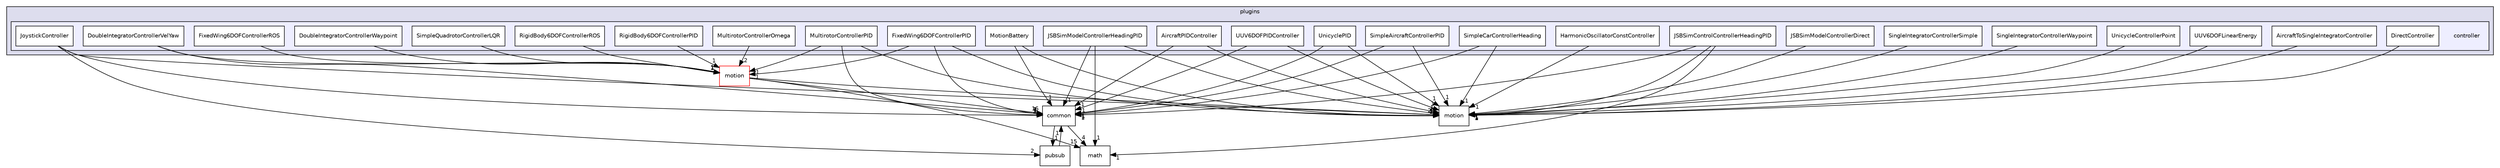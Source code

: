 digraph "/root/scrimmage/scrimmage/include/scrimmage/plugins/controller" {
  compound=true
  node [ fontsize="10", fontname="Helvetica"];
  edge [ labelfontsize="10", labelfontname="Helvetica"];
  subgraph clusterdir_7370054b6647b017d0eee4f04ea2ba4f {
    graph [ bgcolor="#ddddee", pencolor="black", label="plugins" fontname="Helvetica", fontsize="10", URL="dir_7370054b6647b017d0eee4f04ea2ba4f.html"]
  subgraph clusterdir_da9620d34cca5c42773312c818662e06 {
    graph [ bgcolor="#eeeeff", pencolor="black", label="" URL="dir_da9620d34cca5c42773312c818662e06.html"];
    dir_da9620d34cca5c42773312c818662e06 [shape=plaintext label="controller"];
    dir_a841f6c0948b80f3cdaf0d15e6b5d9fe [shape=box label="AircraftPIDController" color="black" fillcolor="white" style="filled" URL="dir_a841f6c0948b80f3cdaf0d15e6b5d9fe.html"];
    dir_94920339867169d96b57ae2417d1ff0c [shape=box label="AircraftToSingleIntegratorController" color="black" fillcolor="white" style="filled" URL="dir_94920339867169d96b57ae2417d1ff0c.html"];
    dir_8dcc39e532f73aea5cf014bb54356b5b [shape=box label="DirectController" color="black" fillcolor="white" style="filled" URL="dir_8dcc39e532f73aea5cf014bb54356b5b.html"];
    dir_f0c2be0f10df1659c52d8b6b7734537a [shape=box label="DoubleIntegratorControllerVelYaw" color="black" fillcolor="white" style="filled" URL="dir_f0c2be0f10df1659c52d8b6b7734537a.html"];
    dir_73075f56f5ff9f2d37560a22b0c682d0 [shape=box label="DoubleIntegratorControllerWaypoint" color="black" fillcolor="white" style="filled" URL="dir_73075f56f5ff9f2d37560a22b0c682d0.html"];
    dir_a074cb0be022cfa3422941b44cc1521f [shape=box label="FixedWing6DOFControllerPID" color="black" fillcolor="white" style="filled" URL="dir_a074cb0be022cfa3422941b44cc1521f.html"];
    dir_80ead92a4be0fc1508ba26911f104faf [shape=box label="FixedWing6DOFControllerROS" color="black" fillcolor="white" style="filled" URL="dir_80ead92a4be0fc1508ba26911f104faf.html"];
    dir_f79b77084d0c92f5c9d062da4c544dc7 [shape=box label="HarmonicOscillatorConstController" color="black" fillcolor="white" style="filled" URL="dir_f79b77084d0c92f5c9d062da4c544dc7.html"];
    dir_22d8401f32478ce5cd5576d7a8a56290 [shape=box label="JoystickController" color="black" fillcolor="white" style="filled" URL="dir_22d8401f32478ce5cd5576d7a8a56290.html"];
    dir_4ccac974586df0a9d4154d149e143672 [shape=box label="JSBSimControlControllerHeadingPID" color="black" fillcolor="white" style="filled" URL="dir_4ccac974586df0a9d4154d149e143672.html"];
    dir_22d3e75af10204b1b721f03606bcb6d3 [shape=box label="JSBSimModelControllerDirect" color="black" fillcolor="white" style="filled" URL="dir_22d3e75af10204b1b721f03606bcb6d3.html"];
    dir_26df2ef8209da3c7ce608d4682384e9d [shape=box label="JSBSimModelControllerHeadingPID" color="black" fillcolor="white" style="filled" URL="dir_26df2ef8209da3c7ce608d4682384e9d.html"];
    dir_6535da3da4d96bffec23dd74962f2248 [shape=box label="MotionBattery" color="black" fillcolor="white" style="filled" URL="dir_6535da3da4d96bffec23dd74962f2248.html"];
    dir_b21bd10ca32d81750a1d6da25ba47237 [shape=box label="MultirotorControllerOmega" color="black" fillcolor="white" style="filled" URL="dir_b21bd10ca32d81750a1d6da25ba47237.html"];
    dir_42ef05cec110449227ff9fbe557738f3 [shape=box label="MultirotorControllerPID" color="black" fillcolor="white" style="filled" URL="dir_42ef05cec110449227ff9fbe557738f3.html"];
    dir_8b86395ad2ca177b78562095138a76f6 [shape=box label="RigidBody6DOFControllerPID" color="black" fillcolor="white" style="filled" URL="dir_8b86395ad2ca177b78562095138a76f6.html"];
    dir_615b4477dc09490f253832c9686b02fa [shape=box label="RigidBody6DOFControllerROS" color="black" fillcolor="white" style="filled" URL="dir_615b4477dc09490f253832c9686b02fa.html"];
    dir_f9f53dc9942ca448871ed339de9d61d0 [shape=box label="SimpleAircraftControllerPID" color="black" fillcolor="white" style="filled" URL="dir_f9f53dc9942ca448871ed339de9d61d0.html"];
    dir_5636df4468a1753255dddcf8ca5264a2 [shape=box label="SimpleCarControllerHeading" color="black" fillcolor="white" style="filled" URL="dir_5636df4468a1753255dddcf8ca5264a2.html"];
    dir_489117e06841f1d0bf8504e4a981e86e [shape=box label="SimpleQuadrotorControllerLQR" color="black" fillcolor="white" style="filled" URL="dir_489117e06841f1d0bf8504e4a981e86e.html"];
    dir_7515f1f6416e9a2d74b68c80b926556b [shape=box label="SingleIntegratorControllerSimple" color="black" fillcolor="white" style="filled" URL="dir_7515f1f6416e9a2d74b68c80b926556b.html"];
    dir_3c8522e840fe3dda956b102b8fd90be2 [shape=box label="SingleIntegratorControllerWaypoint" color="black" fillcolor="white" style="filled" URL="dir_3c8522e840fe3dda956b102b8fd90be2.html"];
    dir_01f87033a2ef934637b502976c190a0f [shape=box label="UnicycleControllerPoint" color="black" fillcolor="white" style="filled" URL="dir_01f87033a2ef934637b502976c190a0f.html"];
    dir_ee8eb84947ab8e192dc9a79174d97fea [shape=box label="UnicyclePID" color="black" fillcolor="white" style="filled" URL="dir_ee8eb84947ab8e192dc9a79174d97fea.html"];
    dir_3d7d22305d5431dc9e37b911edd43aab [shape=box label="UUV6DOFLinearEnergy" color="black" fillcolor="white" style="filled" URL="dir_3d7d22305d5431dc9e37b911edd43aab.html"];
    dir_075b12881e0db86ff29bc88789775bc3 [shape=box label="UUV6DOFPIDController" color="black" fillcolor="white" style="filled" URL="dir_075b12881e0db86ff29bc88789775bc3.html"];
  }
  }
  dir_accb3fd3c749527533ae278fdffb4d13 [shape=box label="motion" fillcolor="white" style="filled" color="red" URL="dir_accb3fd3c749527533ae278fdffb4d13.html"];
  dir_edb592701dc45cc21f3d1cc2e72efe9a [shape=box label="common" URL="dir_edb592701dc45cc21f3d1cc2e72efe9a.html"];
  dir_225ac9950e75cf8b57b2a00ffecc8137 [shape=box label="motion" URL="dir_225ac9950e75cf8b57b2a00ffecc8137.html"];
  dir_8f25491911d3a3415d21158b3a48c0c1 [shape=box label="pubsub" URL="dir_8f25491911d3a3415d21158b3a48c0c1.html"];
  dir_4281587931951fcc16b7a6ccc116b5d1 [shape=box label="math" URL="dir_4281587931951fcc16b7a6ccc116b5d1.html"];
  dir_94920339867169d96b57ae2417d1ff0c->dir_225ac9950e75cf8b57b2a00ffecc8137 [headlabel="1", labeldistance=1.5 headhref="dir_000059_000012.html"];
  dir_f79b77084d0c92f5c9d062da4c544dc7->dir_225ac9950e75cf8b57b2a00ffecc8137 [headlabel="1", labeldistance=1.5 headhref="dir_000065_000012.html"];
  dir_a074cb0be022cfa3422941b44cc1521f->dir_accb3fd3c749527533ae278fdffb4d13 [headlabel="1", labeldistance=1.5 headhref="dir_000063_000107.html"];
  dir_a074cb0be022cfa3422941b44cc1521f->dir_edb592701dc45cc21f3d1cc2e72efe9a [headlabel="1", labeldistance=1.5 headhref="dir_000063_000007.html"];
  dir_a074cb0be022cfa3422941b44cc1521f->dir_225ac9950e75cf8b57b2a00ffecc8137 [headlabel="1", labeldistance=1.5 headhref="dir_000063_000012.html"];
  dir_615b4477dc09490f253832c9686b02fa->dir_accb3fd3c749527533ae278fdffb4d13 [headlabel="1", labeldistance=1.5 headhref="dir_000074_000107.html"];
  dir_3d7d22305d5431dc9e37b911edd43aab->dir_225ac9950e75cf8b57b2a00ffecc8137 [headlabel="1", labeldistance=1.5 headhref="dir_000082_000012.html"];
  dir_075b12881e0db86ff29bc88789775bc3->dir_edb592701dc45cc21f3d1cc2e72efe9a [headlabel="1", labeldistance=1.5 headhref="dir_000083_000007.html"];
  dir_075b12881e0db86ff29bc88789775bc3->dir_225ac9950e75cf8b57b2a00ffecc8137 [headlabel="1", labeldistance=1.5 headhref="dir_000083_000012.html"];
  dir_489117e06841f1d0bf8504e4a981e86e->dir_accb3fd3c749527533ae278fdffb4d13 [headlabel="1", labeldistance=1.5 headhref="dir_000077_000107.html"];
  dir_80ead92a4be0fc1508ba26911f104faf->dir_accb3fd3c749527533ae278fdffb4d13 [headlabel="1", labeldistance=1.5 headhref="dir_000064_000107.html"];
  dir_26df2ef8209da3c7ce608d4682384e9d->dir_edb592701dc45cc21f3d1cc2e72efe9a [headlabel="1", labeldistance=1.5 headhref="dir_000069_000007.html"];
  dir_26df2ef8209da3c7ce608d4682384e9d->dir_225ac9950e75cf8b57b2a00ffecc8137 [headlabel="1", labeldistance=1.5 headhref="dir_000069_000012.html"];
  dir_26df2ef8209da3c7ce608d4682384e9d->dir_4281587931951fcc16b7a6ccc116b5d1 [headlabel="1", labeldistance=1.5 headhref="dir_000069_000010.html"];
  dir_f0c2be0f10df1659c52d8b6b7734537a->dir_accb3fd3c749527533ae278fdffb4d13 [headlabel="1", labeldistance=1.5 headhref="dir_000061_000107.html"];
  dir_f0c2be0f10df1659c52d8b6b7734537a->dir_edb592701dc45cc21f3d1cc2e72efe9a [headlabel="1", labeldistance=1.5 headhref="dir_000061_000007.html"];
  dir_accb3fd3c749527533ae278fdffb4d13->dir_edb592701dc45cc21f3d1cc2e72efe9a [headlabel="16", labeldistance=1.5 headhref="dir_000107_000007.html"];
  dir_accb3fd3c749527533ae278fdffb4d13->dir_225ac9950e75cf8b57b2a00ffecc8137 [headlabel="29", labeldistance=1.5 headhref="dir_000107_000012.html"];
  dir_accb3fd3c749527533ae278fdffb4d13->dir_4281587931951fcc16b7a6ccc116b5d1 [headlabel="15", labeldistance=1.5 headhref="dir_000107_000010.html"];
  dir_edb592701dc45cc21f3d1cc2e72efe9a->dir_8f25491911d3a3415d21158b3a48c0c1 [headlabel="1", labeldistance=1.5 headhref="dir_000007_000149.html"];
  dir_edb592701dc45cc21f3d1cc2e72efe9a->dir_4281587931951fcc16b7a6ccc116b5d1 [headlabel="4", labeldistance=1.5 headhref="dir_000007_000010.html"];
  dir_5636df4468a1753255dddcf8ca5264a2->dir_edb592701dc45cc21f3d1cc2e72efe9a [headlabel="1", labeldistance=1.5 headhref="dir_000076_000007.html"];
  dir_5636df4468a1753255dddcf8ca5264a2->dir_225ac9950e75cf8b57b2a00ffecc8137 [headlabel="1", labeldistance=1.5 headhref="dir_000076_000012.html"];
  dir_f9f53dc9942ca448871ed339de9d61d0->dir_edb592701dc45cc21f3d1cc2e72efe9a [headlabel="1", labeldistance=1.5 headhref="dir_000075_000007.html"];
  dir_f9f53dc9942ca448871ed339de9d61d0->dir_225ac9950e75cf8b57b2a00ffecc8137 [headlabel="1", labeldistance=1.5 headhref="dir_000075_000012.html"];
  dir_ee8eb84947ab8e192dc9a79174d97fea->dir_edb592701dc45cc21f3d1cc2e72efe9a [headlabel="1", labeldistance=1.5 headhref="dir_000081_000007.html"];
  dir_ee8eb84947ab8e192dc9a79174d97fea->dir_225ac9950e75cf8b57b2a00ffecc8137 [headlabel="1", labeldistance=1.5 headhref="dir_000081_000012.html"];
  dir_7515f1f6416e9a2d74b68c80b926556b->dir_225ac9950e75cf8b57b2a00ffecc8137 [headlabel="1", labeldistance=1.5 headhref="dir_000078_000012.html"];
  dir_01f87033a2ef934637b502976c190a0f->dir_225ac9950e75cf8b57b2a00ffecc8137 [headlabel="1", labeldistance=1.5 headhref="dir_000080_000012.html"];
  dir_6535da3da4d96bffec23dd74962f2248->dir_edb592701dc45cc21f3d1cc2e72efe9a [headlabel="1", labeldistance=1.5 headhref="dir_000070_000007.html"];
  dir_6535da3da4d96bffec23dd74962f2248->dir_225ac9950e75cf8b57b2a00ffecc8137 [headlabel="1", labeldistance=1.5 headhref="dir_000070_000012.html"];
  dir_8f25491911d3a3415d21158b3a48c0c1->dir_edb592701dc45cc21f3d1cc2e72efe9a [headlabel="1", labeldistance=1.5 headhref="dir_000149_000007.html"];
  dir_22d3e75af10204b1b721f03606bcb6d3->dir_225ac9950e75cf8b57b2a00ffecc8137 [headlabel="1", labeldistance=1.5 headhref="dir_000068_000012.html"];
  dir_22d8401f32478ce5cd5576d7a8a56290->dir_edb592701dc45cc21f3d1cc2e72efe9a [headlabel="3", labeldistance=1.5 headhref="dir_000066_000007.html"];
  dir_22d8401f32478ce5cd5576d7a8a56290->dir_225ac9950e75cf8b57b2a00ffecc8137 [headlabel="1", labeldistance=1.5 headhref="dir_000066_000012.html"];
  dir_22d8401f32478ce5cd5576d7a8a56290->dir_8f25491911d3a3415d21158b3a48c0c1 [headlabel="2", labeldistance=1.5 headhref="dir_000066_000149.html"];
  dir_73075f56f5ff9f2d37560a22b0c682d0->dir_accb3fd3c749527533ae278fdffb4d13 [headlabel="1", labeldistance=1.5 headhref="dir_000062_000107.html"];
  dir_8dcc39e532f73aea5cf014bb54356b5b->dir_225ac9950e75cf8b57b2a00ffecc8137 [headlabel="1", labeldistance=1.5 headhref="dir_000060_000012.html"];
  dir_8b86395ad2ca177b78562095138a76f6->dir_accb3fd3c749527533ae278fdffb4d13 [headlabel="1", labeldistance=1.5 headhref="dir_000073_000107.html"];
  dir_3c8522e840fe3dda956b102b8fd90be2->dir_225ac9950e75cf8b57b2a00ffecc8137 [headlabel="1", labeldistance=1.5 headhref="dir_000079_000012.html"];
  dir_b21bd10ca32d81750a1d6da25ba47237->dir_accb3fd3c749527533ae278fdffb4d13 [headlabel="2", labeldistance=1.5 headhref="dir_000071_000107.html"];
  dir_a841f6c0948b80f3cdaf0d15e6b5d9fe->dir_edb592701dc45cc21f3d1cc2e72efe9a [headlabel="1", labeldistance=1.5 headhref="dir_000058_000007.html"];
  dir_a841f6c0948b80f3cdaf0d15e6b5d9fe->dir_225ac9950e75cf8b57b2a00ffecc8137 [headlabel="1", labeldistance=1.5 headhref="dir_000058_000012.html"];
  dir_4ccac974586df0a9d4154d149e143672->dir_edb592701dc45cc21f3d1cc2e72efe9a [headlabel="1", labeldistance=1.5 headhref="dir_000067_000007.html"];
  dir_4ccac974586df0a9d4154d149e143672->dir_225ac9950e75cf8b57b2a00ffecc8137 [headlabel="1", labeldistance=1.5 headhref="dir_000067_000012.html"];
  dir_4ccac974586df0a9d4154d149e143672->dir_4281587931951fcc16b7a6ccc116b5d1 [headlabel="1", labeldistance=1.5 headhref="dir_000067_000010.html"];
  dir_42ef05cec110449227ff9fbe557738f3->dir_accb3fd3c749527533ae278fdffb4d13 [headlabel="1", labeldistance=1.5 headhref="dir_000072_000107.html"];
  dir_42ef05cec110449227ff9fbe557738f3->dir_edb592701dc45cc21f3d1cc2e72efe9a [headlabel="1", labeldistance=1.5 headhref="dir_000072_000007.html"];
  dir_42ef05cec110449227ff9fbe557738f3->dir_225ac9950e75cf8b57b2a00ffecc8137 [headlabel="1", labeldistance=1.5 headhref="dir_000072_000012.html"];
}
